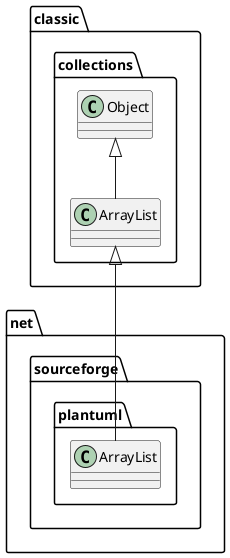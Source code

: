 {
  "sha1": "suvkulx8suys5a096t2m3ih0vsugtkp",
  "insertion": {
    "when": "2024-06-04T17:28:45.514Z",
    "user": "plantuml@gmail.com"
  }
}
@startuml
set namespaceSeparator .
namespace classic.collections {
Object <|-- ArrayList
}

namespace net.sourceforge.plantuml {
class ArrayList
classic.collections.ArrayList <|-- ArrayList
}
@enduml

